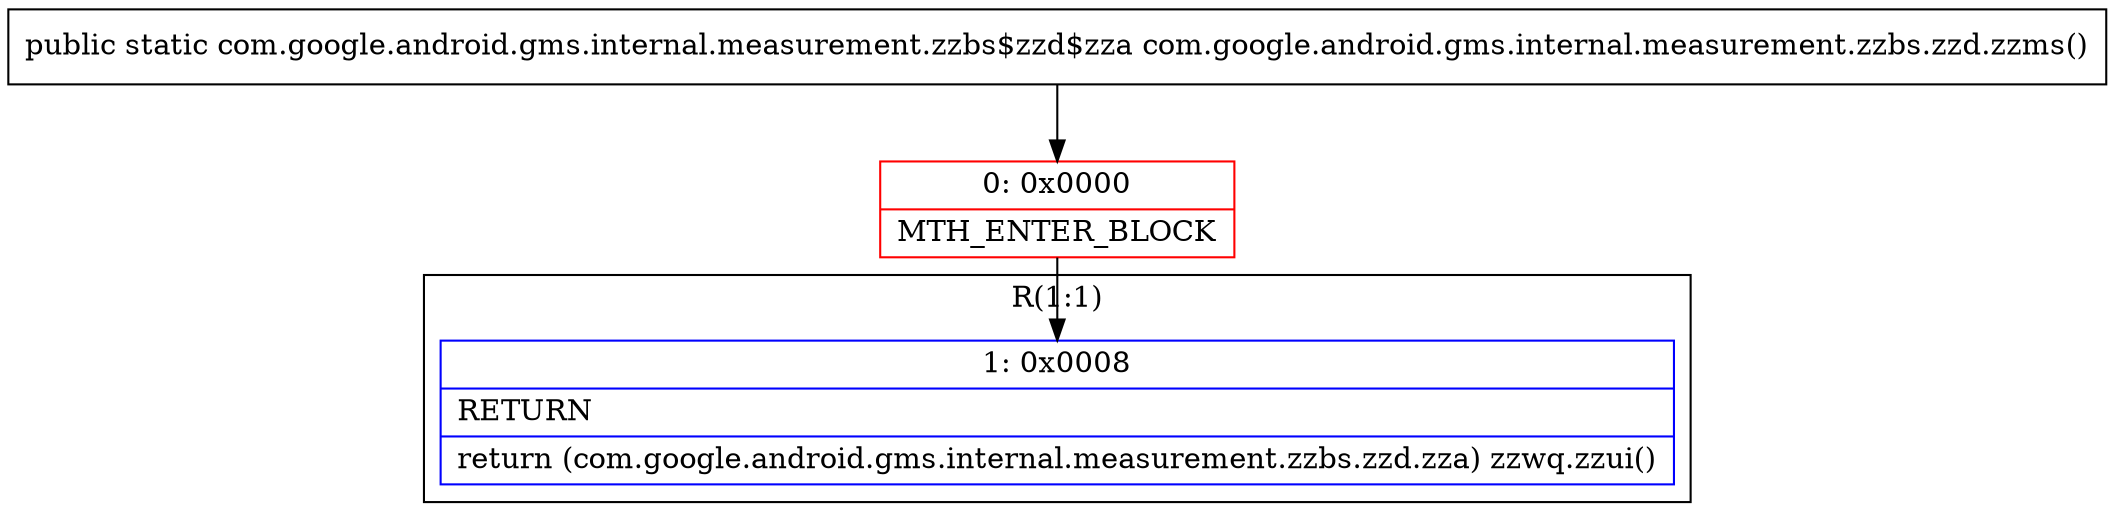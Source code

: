digraph "CFG forcom.google.android.gms.internal.measurement.zzbs.zzd.zzms()Lcom\/google\/android\/gms\/internal\/measurement\/zzbs$zzd$zza;" {
subgraph cluster_Region_188721139 {
label = "R(1:1)";
node [shape=record,color=blue];
Node_1 [shape=record,label="{1\:\ 0x0008|RETURN\l|return (com.google.android.gms.internal.measurement.zzbs.zzd.zza) zzwq.zzui()\l}"];
}
Node_0 [shape=record,color=red,label="{0\:\ 0x0000|MTH_ENTER_BLOCK\l}"];
MethodNode[shape=record,label="{public static com.google.android.gms.internal.measurement.zzbs$zzd$zza com.google.android.gms.internal.measurement.zzbs.zzd.zzms() }"];
MethodNode -> Node_0;
Node_0 -> Node_1;
}

